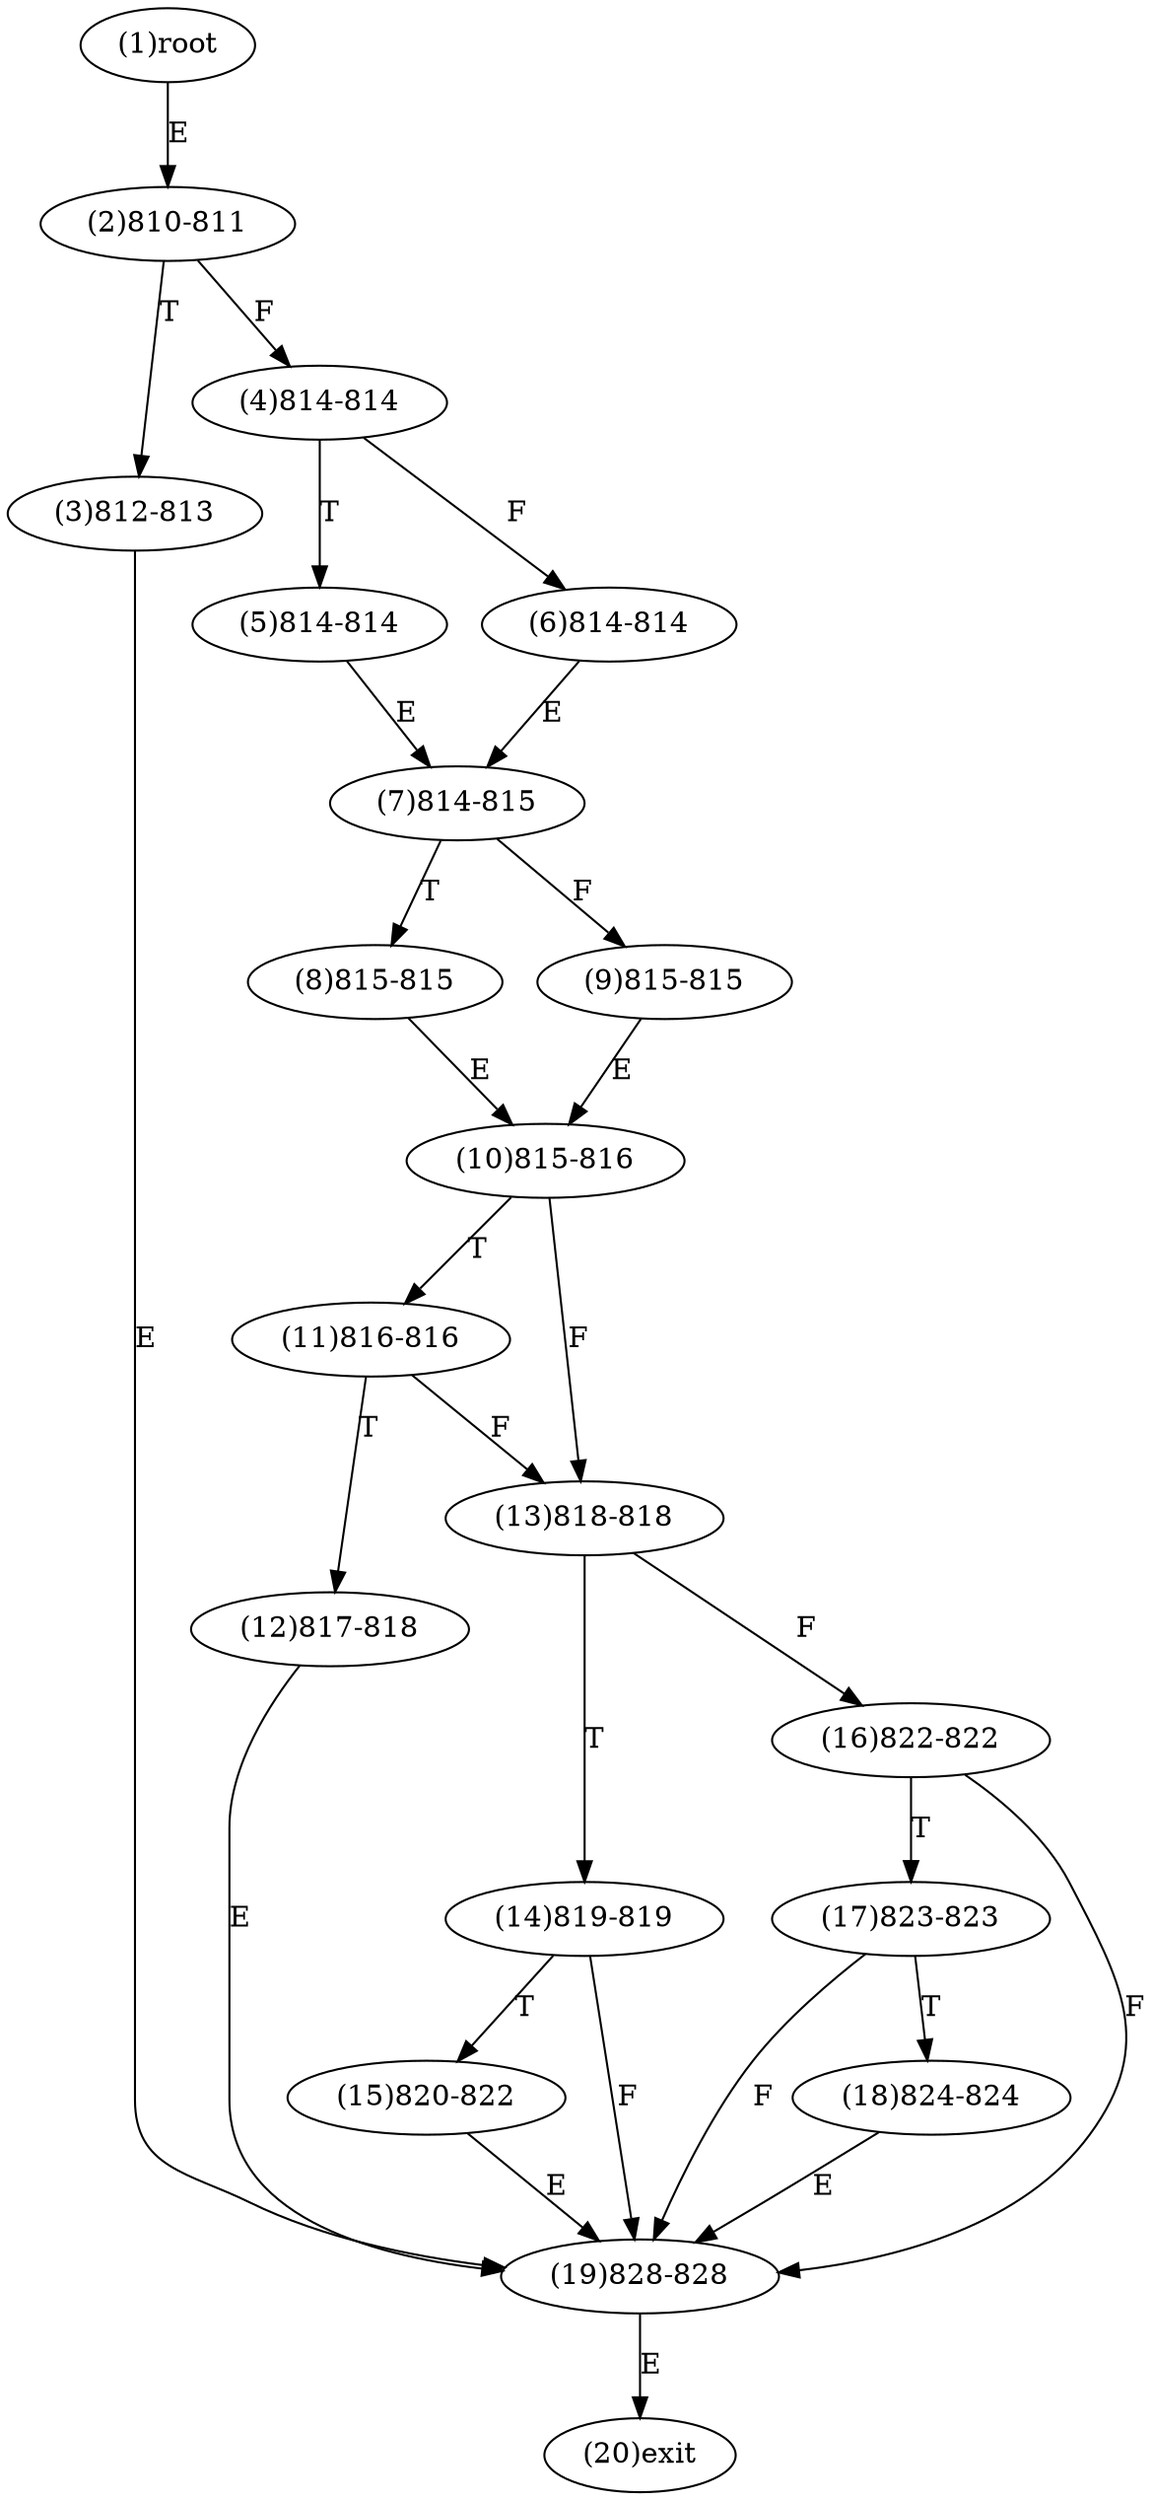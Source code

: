digraph "" { 
1[ label="(1)root"];
2[ label="(2)810-811"];
3[ label="(3)812-813"];
4[ label="(4)814-814"];
5[ label="(5)814-814"];
6[ label="(6)814-814"];
7[ label="(7)814-815"];
8[ label="(8)815-815"];
9[ label="(9)815-815"];
10[ label="(10)815-816"];
11[ label="(11)816-816"];
12[ label="(12)817-818"];
13[ label="(13)818-818"];
14[ label="(14)819-819"];
15[ label="(15)820-822"];
17[ label="(17)823-823"];
16[ label="(16)822-822"];
19[ label="(19)828-828"];
18[ label="(18)824-824"];
20[ label="(20)exit"];
1->2[ label="E"];
2->4[ label="F"];
2->3[ label="T"];
3->19[ label="E"];
4->6[ label="F"];
4->5[ label="T"];
5->7[ label="E"];
6->7[ label="E"];
7->9[ label="F"];
7->8[ label="T"];
8->10[ label="E"];
9->10[ label="E"];
10->13[ label="F"];
10->11[ label="T"];
11->13[ label="F"];
11->12[ label="T"];
12->19[ label="E"];
13->16[ label="F"];
13->14[ label="T"];
14->19[ label="F"];
14->15[ label="T"];
15->19[ label="E"];
16->19[ label="F"];
16->17[ label="T"];
17->19[ label="F"];
17->18[ label="T"];
18->19[ label="E"];
19->20[ label="E"];
}